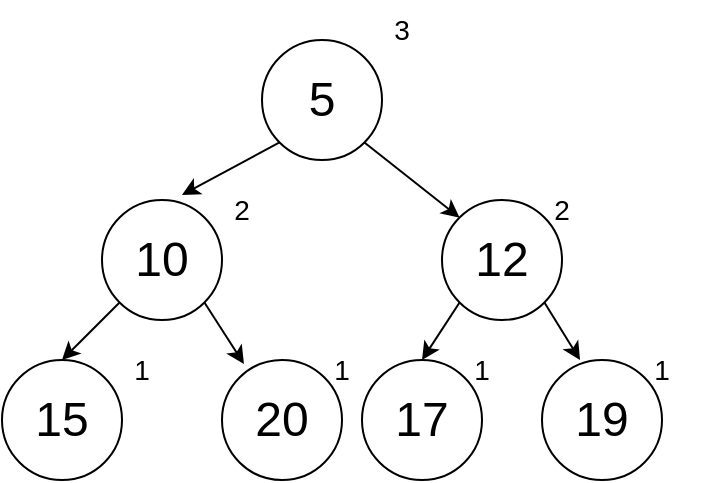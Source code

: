 <mxfile version="16.1.2" type="device"><diagram id="oeTP1227Fok0xVzUUvgo" name="Page-1"><mxGraphModel dx="1102" dy="865" grid="1" gridSize="10" guides="1" tooltips="1" connect="1" arrows="1" fold="1" page="1" pageScale="1" pageWidth="850" pageHeight="1100" math="0" shadow="0"><root><mxCell id="0"/><mxCell id="1" parent="0"/><mxCell id="4z57YgowG81zO-twMssr-31" style="edgeStyle=none;rounded=0;orthogonalLoop=1;jettySize=auto;html=1;exitX=0;exitY=1;exitDx=0;exitDy=0;entryX=0.5;entryY=0;entryDx=0;entryDy=0;fontSize=14;" edge="1" parent="1" source="4z57YgowG81zO-twMssr-33" target="4z57YgowG81zO-twMssr-35"><mxGeometry relative="1" as="geometry"/></mxCell><mxCell id="4z57YgowG81zO-twMssr-32" style="edgeStyle=none;rounded=0;orthogonalLoop=1;jettySize=auto;html=1;exitX=1;exitY=1;exitDx=0;exitDy=0;entryX=0.183;entryY=0.033;entryDx=0;entryDy=0;entryPerimeter=0;fontSize=14;" edge="1" parent="1" source="4z57YgowG81zO-twMssr-33" target="4z57YgowG81zO-twMssr-37"><mxGeometry relative="1" as="geometry"/></mxCell><mxCell id="4z57YgowG81zO-twMssr-33" value="&lt;font style=&quot;font-size: 24px&quot;&gt;10&lt;/font&gt;" style="ellipse;whiteSpace=wrap;html=1;aspect=fixed;" vertex="1" parent="1"><mxGeometry x="130" y="180" width="60" height="60" as="geometry"/></mxCell><mxCell id="4z57YgowG81zO-twMssr-34" value="2" style="text;html=1;strokeColor=none;fillColor=none;align=center;verticalAlign=middle;whiteSpace=wrap;rounded=0;fontSize=14;" vertex="1" parent="1"><mxGeometry x="170" y="170" width="60" height="30" as="geometry"/></mxCell><mxCell id="4z57YgowG81zO-twMssr-35" value="&lt;font style=&quot;font-size: 24px&quot;&gt;15&lt;/font&gt;" style="ellipse;whiteSpace=wrap;html=1;aspect=fixed;" vertex="1" parent="1"><mxGeometry x="80" y="260" width="60" height="60" as="geometry"/></mxCell><mxCell id="4z57YgowG81zO-twMssr-36" value="1" style="text;html=1;strokeColor=none;fillColor=none;align=center;verticalAlign=middle;whiteSpace=wrap;rounded=0;fontSize=14;" vertex="1" parent="1"><mxGeometry x="120" y="250" width="60" height="30" as="geometry"/></mxCell><mxCell id="4z57YgowG81zO-twMssr-37" value="&lt;font style=&quot;font-size: 24px&quot;&gt;20&lt;/font&gt;" style="ellipse;whiteSpace=wrap;html=1;aspect=fixed;" vertex="1" parent="1"><mxGeometry x="190" y="260" width="60" height="60" as="geometry"/></mxCell><mxCell id="4z57YgowG81zO-twMssr-38" value="1" style="text;html=1;strokeColor=none;fillColor=none;align=center;verticalAlign=middle;whiteSpace=wrap;rounded=0;fontSize=14;" vertex="1" parent="1"><mxGeometry x="220" y="250" width="60" height="30" as="geometry"/></mxCell><mxCell id="4z57YgowG81zO-twMssr-39" style="edgeStyle=none;rounded=0;orthogonalLoop=1;jettySize=auto;html=1;exitX=0;exitY=1;exitDx=0;exitDy=0;entryX=0;entryY=0.25;entryDx=0;entryDy=0;fontSize=14;" edge="1" parent="1" source="4z57YgowG81zO-twMssr-41" target="4z57YgowG81zO-twMssr-34"><mxGeometry relative="1" as="geometry"/></mxCell><mxCell id="4z57YgowG81zO-twMssr-40" style="edgeStyle=none;rounded=0;orthogonalLoop=1;jettySize=auto;html=1;exitX=1;exitY=1;exitDx=0;exitDy=0;entryX=0;entryY=0;entryDx=0;entryDy=0;fontSize=14;" edge="1" parent="1" source="4z57YgowG81zO-twMssr-41" target="4z57YgowG81zO-twMssr-44"><mxGeometry relative="1" as="geometry"/></mxCell><mxCell id="4z57YgowG81zO-twMssr-41" value="&lt;font style=&quot;font-size: 24px&quot;&gt;5&lt;/font&gt;" style="ellipse;whiteSpace=wrap;html=1;aspect=fixed;" vertex="1" parent="1"><mxGeometry x="210" y="100" width="60" height="60" as="geometry"/></mxCell><mxCell id="4z57YgowG81zO-twMssr-42" value="3" style="text;html=1;strokeColor=none;fillColor=none;align=center;verticalAlign=middle;whiteSpace=wrap;rounded=0;fontSize=14;" vertex="1" parent="1"><mxGeometry x="250" y="80" width="60" height="30" as="geometry"/></mxCell><mxCell id="4z57YgowG81zO-twMssr-48" style="edgeStyle=none;rounded=0;orthogonalLoop=1;jettySize=auto;html=1;exitX=0;exitY=1;exitDx=0;exitDy=0;entryX=0.5;entryY=0;entryDx=0;entryDy=0;fontSize=14;" edge="1" parent="1" source="4z57YgowG81zO-twMssr-44" target="4z57YgowG81zO-twMssr-46"><mxGeometry relative="1" as="geometry"/></mxCell><mxCell id="4z57YgowG81zO-twMssr-54" style="edgeStyle=none;rounded=0;orthogonalLoop=1;jettySize=auto;html=1;exitX=1;exitY=1;exitDx=0;exitDy=0;entryX=0.317;entryY=0;entryDx=0;entryDy=0;entryPerimeter=0;fontSize=14;" edge="1" parent="1" source="4z57YgowG81zO-twMssr-44" target="4z57YgowG81zO-twMssr-53"><mxGeometry relative="1" as="geometry"/></mxCell><mxCell id="4z57YgowG81zO-twMssr-44" value="&lt;font style=&quot;font-size: 24px&quot;&gt;12&lt;/font&gt;" style="ellipse;whiteSpace=wrap;html=1;aspect=fixed;" vertex="1" parent="1"><mxGeometry x="300" y="180" width="60" height="60" as="geometry"/></mxCell><mxCell id="4z57YgowG81zO-twMssr-45" value="2" style="text;html=1;strokeColor=none;fillColor=none;align=center;verticalAlign=middle;whiteSpace=wrap;rounded=0;fontSize=14;" vertex="1" parent="1"><mxGeometry x="330" y="170" width="60" height="30" as="geometry"/></mxCell><mxCell id="4z57YgowG81zO-twMssr-46" value="&lt;font style=&quot;font-size: 24px&quot;&gt;17&lt;/font&gt;" style="ellipse;whiteSpace=wrap;html=1;aspect=fixed;" vertex="1" parent="1"><mxGeometry x="260" y="260" width="60" height="60" as="geometry"/></mxCell><mxCell id="4z57YgowG81zO-twMssr-47" value="1" style="text;html=1;strokeColor=none;fillColor=none;align=center;verticalAlign=middle;whiteSpace=wrap;rounded=0;fontSize=14;" vertex="1" parent="1"><mxGeometry x="290" y="250" width="60" height="30" as="geometry"/></mxCell><mxCell id="4z57YgowG81zO-twMssr-53" value="&lt;font style=&quot;font-size: 24px&quot;&gt;19&lt;/font&gt;" style="ellipse;whiteSpace=wrap;html=1;aspect=fixed;" vertex="1" parent="1"><mxGeometry x="350" y="260" width="60" height="60" as="geometry"/></mxCell><mxCell id="4z57YgowG81zO-twMssr-55" value="1" style="text;html=1;strokeColor=none;fillColor=none;align=center;verticalAlign=middle;whiteSpace=wrap;rounded=0;fontSize=14;" vertex="1" parent="1"><mxGeometry x="380" y="250" width="60" height="30" as="geometry"/></mxCell></root></mxGraphModel></diagram></mxfile>